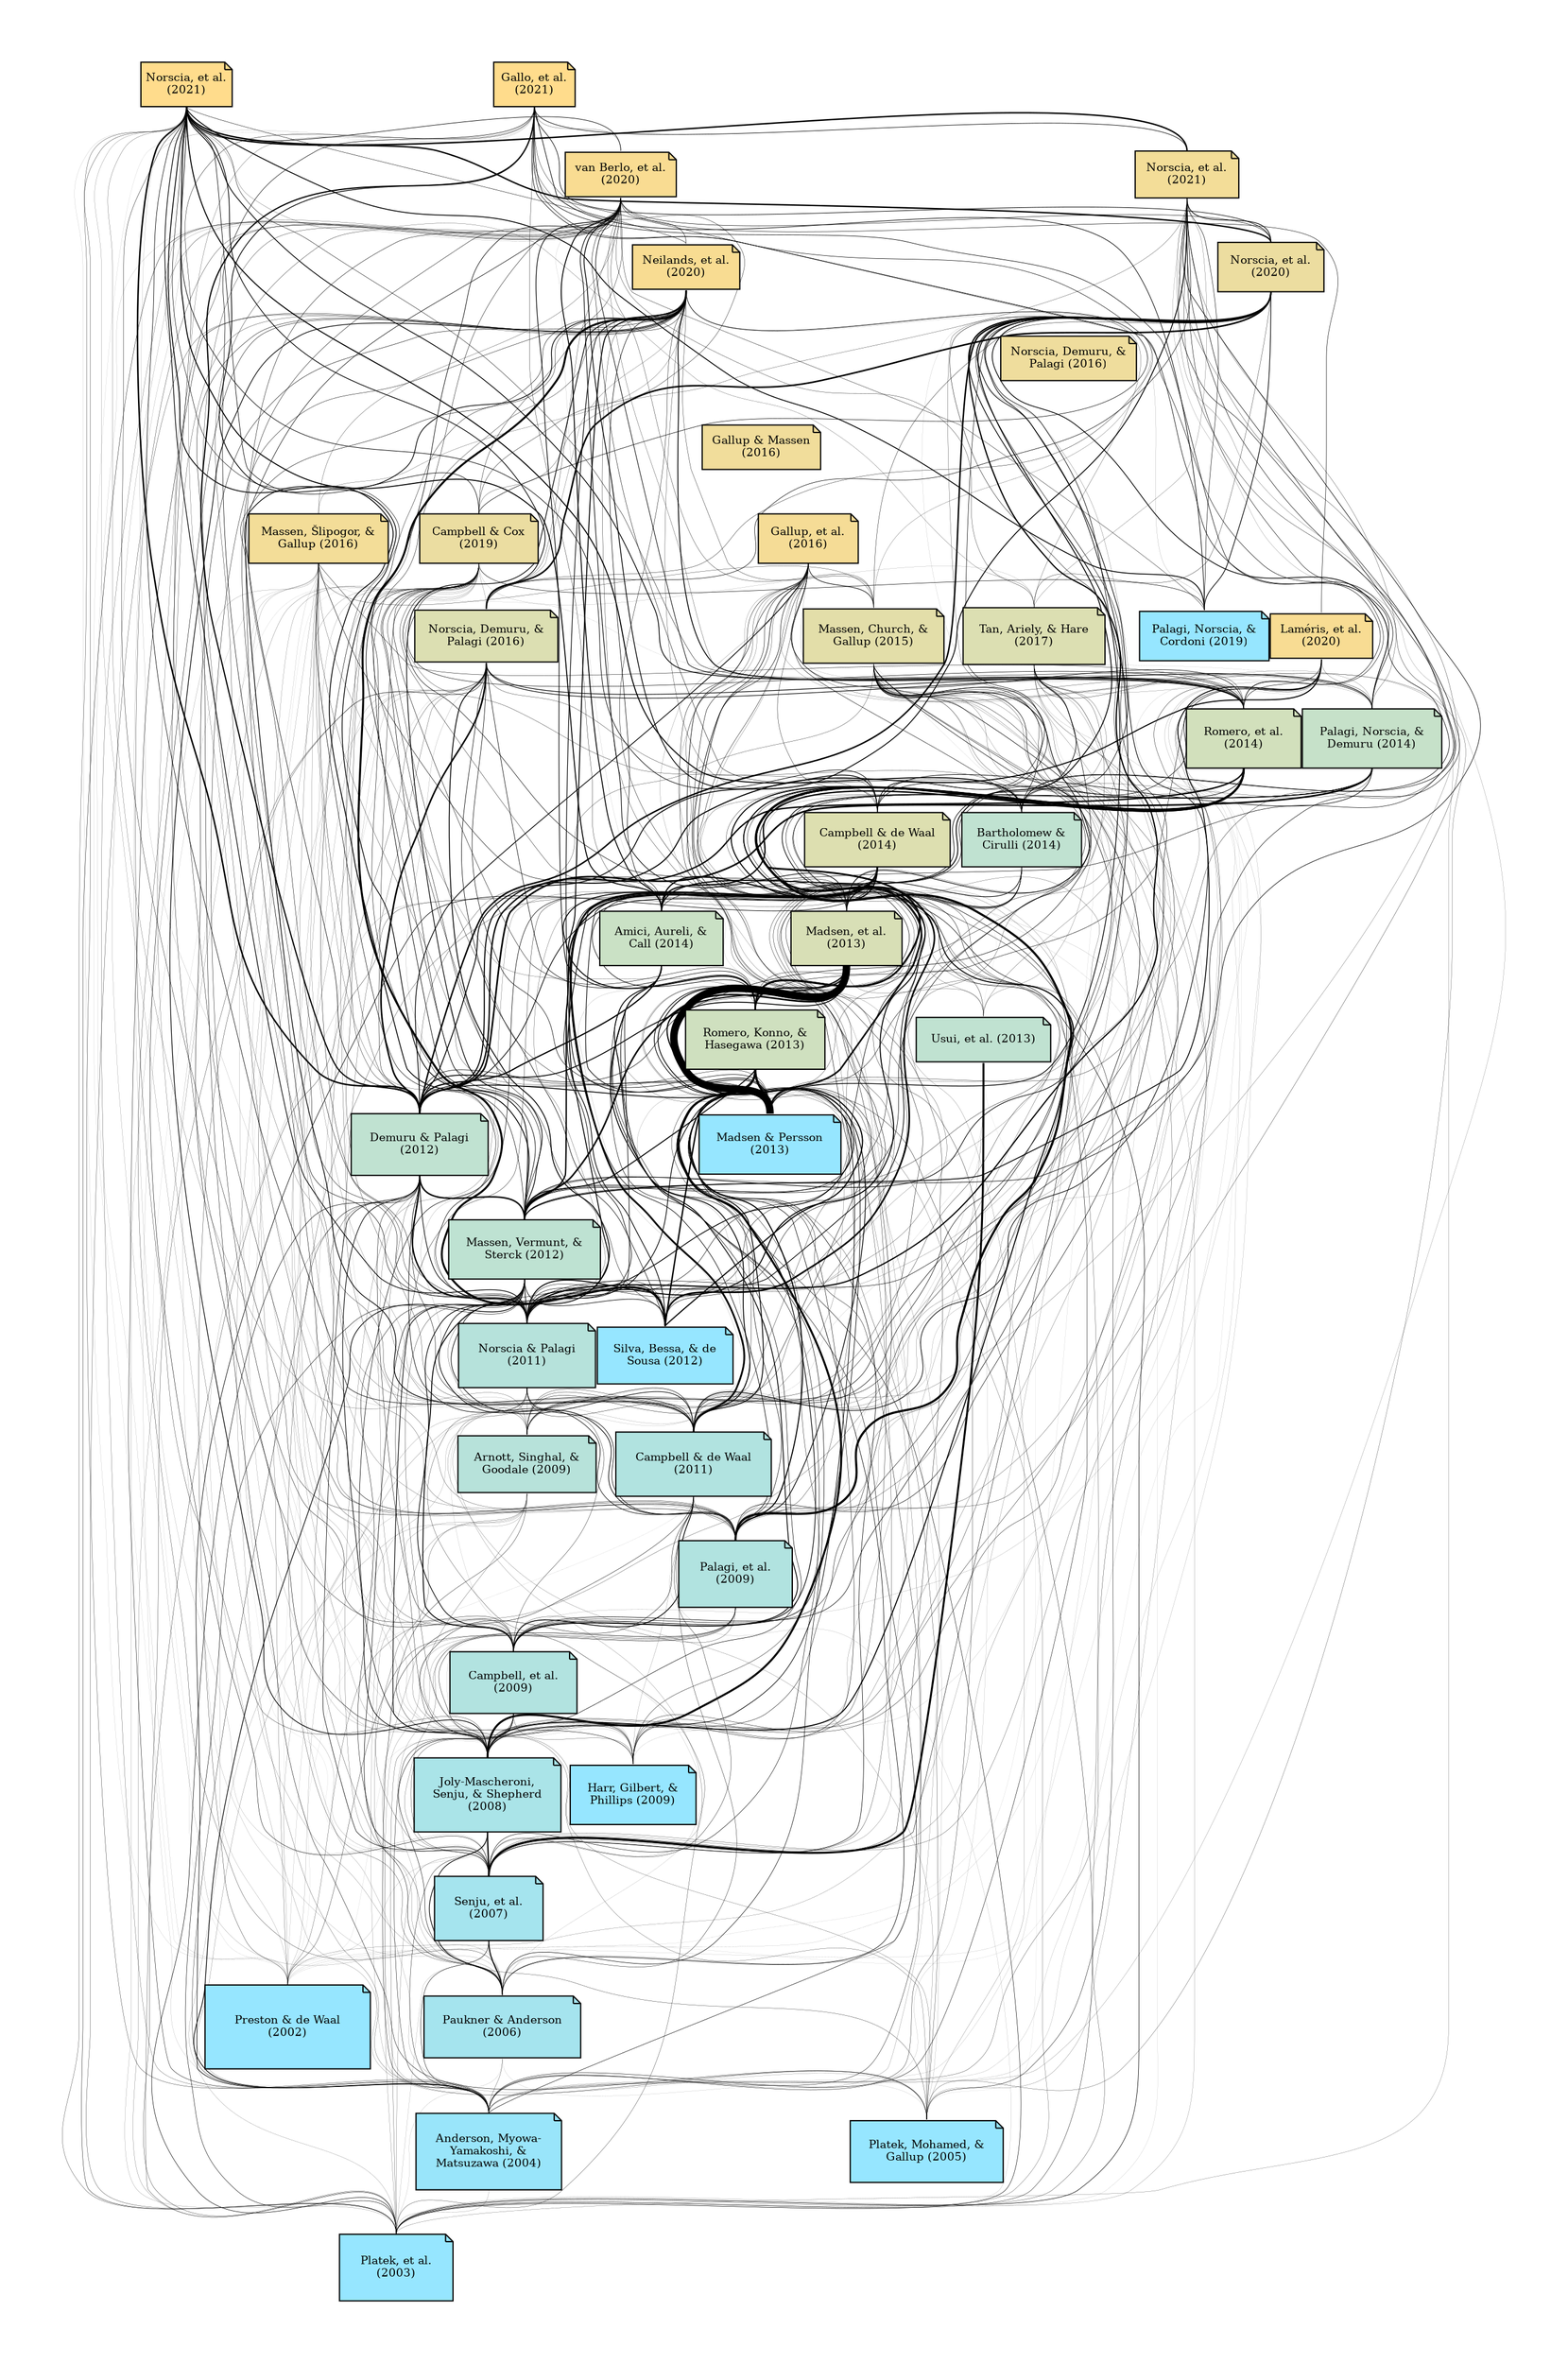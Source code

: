 digraph {

pad=0.7
layout=dot
rankdir=BT
ranksep=0.5
nodesep=0.0
splines=true
outputorder=edgesfirst

node [shape=note style=filled fontsize=9 fillcolor=none target="_blank" ordering="in"]
edge [arrowhead=none]

12625087 [label="Preston & de Waal
(2002)" href="https://pubmed.ncbi.nlm.nih.gov/12625087/" tooltip="Title: Empathy: Its ultimate and proximate bases.
~
By: Preston, de Waal
Date: 2002 Feb
~
Abstract: There is disagreement in the literature about the exact nature of the phenomenon of empathy. There are emotional, cognitive, and conditioning views, applying in varying degrees across species. An adequate description of the ultimate and proximate mechanism can integrate these views. Proximately, the perception of an object's state activates the subject's corresponding representations, which in turn activate somatic and autonomic responses. This mechanism supports basic behaviors (e.g., alarm, social facilitation, vicariousness of emotions, mother-infant responsiveness, and the modeling of competitors and predators) that are crucial for the reproductive success of animals living in groups. The Perception-Action Model (PAM), together with an understanding of how representations change with experience, can explain the major empirical effects in the literature (similarity, familiarity, past experience, explicit teaching, and salience). It can also predict a variety of empathy disorders. The interaction between the PAM and prefrontal functioning can also explain different levels of empathy across species and age groups. This view can advance our evolutionary understanding of empathy beyond inclusive fitness and reciprocal altruism and can explain different levels of empathy across individuals, species, stages of development, and situations.
~
PMID: 12625087
Journal: The Behavioral and brain sciences" fillcolor="#96E6FF" margin=0.3281036938621132]
    12880893 [label="Platek, et al.
(2003)" href="https://pubmed.ncbi.nlm.nih.gov/12880893/" tooltip="Title: Contagious yawning: the role of self-awareness and mental state attribution.
~
By: Platek, Critton, Myers, Gallup
Date: 2003 Jul
~
Abstract: Contagious yawning is a common, but poorly understood phenomenon. We hypothesized that contagious yawning is part of a more general phenomenon known as mental state attribution (i.e. the ability to inferentially model the mental states of others). To test this hypothesis we compared susceptibility to contagiously yawn with performance on a self-face recognition task, several theory of mind stories, and on a measure of schizotypal personality traits. Consistent with the hypothesis, susceptibility to contagiously yawn was positively related to performance on self-face recognition and faux pas theory of mind stories, and negatively related to schizotypal personality traits. These data suggest that contagious yawning may be associated with empathic aspects of mental state attribution and are negatively affected by increases in schizotypal personality traits much like other self-processing related tasks.
~
PMID: 12880893
Journal: Brain research. Cognitive brain research" fillcolor="#96E6FF" margin=0.23260748027008266]
    15801606 [label="Anderson, Myowa-
Yamakoshi, &
Matsuzawa (2004)" href="https://pubmed.ncbi.nlm.nih.gov/15801606/" tooltip="Title: Contagious yawning in chimpanzees.
~
By: Anderson, Myowa-Yamakoshi, Matsuzawa
Date: 2004 Dec 07
~
Abstract: Six adult female chimpanzees were shown video scenes of chimpanzees repeatedly yawning or of chimpanzees showing open-mouth facial expressions that were not yawns. Two out of the six females showed significantly higher frequencies of yawning in response to yawn videos; no chimpanzees showed the inverse. Three infant chimpanzees that accompanied their mothers did not yawn at all. These data are highly reminiscent of the contagious yawning effects reported for humans. Contagious yawning is thought to be based on the capacity for empathy. Contagious yawning in chimpanzees provides further evidence that these apes may possess advanced self-awareness and empathic abilities.
~
PMID: 15801606
Journal: Proceedings. Biological sciences" fillcolor="#99E5FA" margin=0.22634279935629376]
    15820652 [label="Platek, Mohamed, &
Gallup (2005)" href="https://pubmed.ncbi.nlm.nih.gov/15820652/" tooltip="Title: Contagious yawning and the brain.
~
By: Platek, Mohamed, Gallup
Date: 2005 May
~
Abstract: Contagious yawning, the onset of a yawn triggered by seeing, hearing, reading, or thinking about another person yawn is a well-documented phenomenon. The mechanisms that drive contagious yawning are as yet unknown, but there is recent evidence of a link between contagious yawning and self-processing (S.M. Platek, S.R. Critton, T.E. Myers, G.G. Gallup Jr., Contagious yawning: the role of self-awareness and mental state attribution, Cogn. Brain Res. 17 (2003) 223-227.) that is negatively impacted by schizotypal personality traits. The neural substrates involved in contagious yawning, however, are unknown. Here, using fMRI, we show that viewing someone yawn evokes unique neural activity in the posterior cingulate and precuneus. Because of the role these areas play in self-processing (e.g., self-referential processing, theory of mind, autobiographical memory), our findings provide further support for the hypothesis that contagious yawning may be part of a neural network involved in empathy.
~
PMID: 15820652
Journal: Brain research. Cognitive brain research" fillcolor="#96E6FF" margin=0.20563025007672875]
    17148320 [label="Paukner & Anderson
(2006)" href="https://pubmed.ncbi.nlm.nih.gov/17148320/" tooltip="Title: Video-induced yawning in stumptail macaques (Macaca arctoides).
~
By: Paukner, Anderson
Date: 2006 Mar 22
~
Abstract: This study reports the first experimental exploration of possible contagious yawning in monkeys. Twenty-two stumptail macaques (Macaca arctoides) were presented with video clips of either yawns or control mouth movements by conspecifics. At a group level, monkeys yawned significantly more often during and just after the yawn tape than the control tape. Supplementary analysis revealed that the yawn tape also elicited significantly more self-directed scratching responses than the control tape, which suggests that yawning might have been caused by tension arising from viewing the yawn tape. Understanding to what extent the observed effect resembles contagious yawning as found in humans and chimpanzees requires more detailed experimentation.
~
PMID: 17148320
Journal: Biology letters" fillcolor="#A5E4EE" margin=0.20563025007672875]
    17698452 [label="Senju, et al.
(2007)" href="https://pubmed.ncbi.nlm.nih.gov/17698452/" tooltip="Title: Absence of contagious yawning in children with autism spectrum disorder.
~
By: Senju, Maeda, Kikuchi, Hasegawa, Tojo, Osanai
Date: 2007 Dec 22
~
Abstract: This study is the first to report the disturbance of contagious yawning in individuals with autism spectrum disorder (ASD). Twenty-four children with ASD as well as 25 age-matched typically developing (TD) children observed video clips of either yawning or control mouth movements. Yawning video clips elicited more yawns in TD children than in children with ASD, but the frequency of yawns did not differ between groups when they observed control video clips. Moreover, TD children yawned more during or after the yawn video clips than the control video clips, but the type of video clips did not affect the amount of yawning in children with ASD. Current results suggest that contagious yawning is impaired in ASD, which may relate to their impairment in empathy. It supports the claim that contagious yawning is based on the capacity for empathy.
~
PMID: 17698452
Journal: Biology letters" fillcolor="#A5E4EE" margin=0.21720978579357175]
    18682357 [label="Joly-Mascheroni,
Senju, & Shepherd
(2008)" href="https://pubmed.ncbi.nlm.nih.gov/18682357/" tooltip="Title: Dogs catch human yawns.
~
By: Joly-Mascheroni, Senju, Shepherd
Date: 2008 Oct 23
~
Abstract: This study is the first to demonstrate that human yawns are possibly contagious to domestic dogs (Canis familiaris). Twenty-nine dogs observed a human yawning or making control mouth movements. Twenty-one dogs yawned when they observed a human yawning, but control mouth movements did not elicit yawning from any of them. The presence of contagious yawning in dogs suggests that this phenomenon is not specific to primate species and may indicate that dogs possess the capacity for a rudimentary form of empathy. Since yawning is known to modulate the levels of arousal, yawn contagion may help coordinate dog-human interaction and communication. Understanding the mechanism as well as the function of contagious yawning between humans and dogs requires more detailed investigation.
~
PMID: 18682357
Journal: Biology letters" fillcolor="#AAE4E8" margin=0.21127838567197355]
    19452178 [label="Harr, Gilbert, &
Phillips (2009)" href="https://pubmed.ncbi.nlm.nih.gov/19452178/" tooltip="Title: Do dogs (Canis familiaris) show contagious yawning?
~
By: Harr, Gilbert, Phillips
Date: 2009 Nov
~
Abstract: We report an experimental investigation into whether domesticated dogs display contagious yawning. Fifteen dogs were shown video clips of (1) humans and (2) dogs displaying yawns and open-mouth expressions (not yawns) to investigate whether dogs showed contagious yawning to either of these social stimuli. Only one dog performed significantly more yawns during or shortly after viewing yawning videos than to the open-mouth videos, and most of these yawns occurred to the human videos. No dogs showed significantly more yawning to the open-mouth videos (human or dog). The percentage of dogs showing contagious yawning was less than chimpanzees and humans showing this behavior, and considerably less than a recently published report investigating this behavior in dogs (Joly-Mascheroni et al. in Biol Lett 4:446-448, 2008).
~
PMID: 19452178
Journal: Animal cognition" fillcolor="#96E6FF" margin=0.19313637641589876]
    19679768 [label="Arnott, Singhal, &
Goodale (2009)" href="https://pubmed.ncbi.nlm.nih.gov/19679768/" tooltip="Title: An investigation of auditory contagious yawning.
~
By: Arnott, Singhal, Goodale
Date: 2009 Sep
~
Abstract: Despite a widespread familiarity with the often compelling urge to yawn after perceiving someone else yawn, an understanding of the neural mechanism underlying contagious yawning remains incomplete. In the present auditory fMRI study, listeners used a 4-point scale to indicate how much they felt like yawning following the presentation of a yawn, breath, or scrambled yawn sound. Not only were yawn sounds given significantly higher ratings, a trait positively correlated with each individual's empathy measure, but relative to control stimuli, random effects analyses revealed enhanced hemodynamic activity in the right posterior inferior frontal gyrus (pIFG) in response to hearing yawns. Moreover, pIFG activity was greatest for yawn stimuli associated with high as opposed to low yawn ratings and for control sounds associated with equally high yawn ratings. These results support a relationship between contagious yawning and empathy and provide evidence for pIFG involvement in contagious yawning. A supplemental figure for this study may be downloaded from http://cabn.psychonomic-journals.org/content/supplemental.
~
PMID: 19679768
Journal: Cognitive, affective & behavioral neuroscience" fillcolor="#B7E2DA" margin=0.18010299956639814]
    19740888 [label="Campbell, et al.
(2009)" href="https://pubmed.ncbi.nlm.nih.gov/19740888/" tooltip="Title: Computer animations stimulate contagious yawning in chimpanzees.
~
By: Campbell, Carter, Proctor, Eisenberg, de Waal
Date: 2009 Dec 07
~
Abstract: People empathize with fictional displays of behaviour, including those of cartoons and computer animations, even though the stimuli are obviously artificial. However, the extent to which other animals also may respond empathetically to animations has yet to be determined. Animations provide a potentially useful tool for exploring non-human behaviour, cognition and empathy because computer-generated stimuli offer complete control over variables and the ability to program stimuli that could not be captured on video. Establishing computer animations as a viable tool requires that non-human subjects identify with and respond to animations in a way similar to the way they do to images of actual conspecifics. Contagious yawning has been linked to empathy and poses a good test of involuntary identification and motor mimicry. We presented 24 chimpanzees with three-dimensional computer-animated chimpanzees yawning or displaying control mouth movements. The apes yawned significantly more in response to the yawn animations than to the controls, implying identification with the animations. These results support the phenomenon of contagious yawning in chimpanzees and suggest an empathic response to animations. Understanding how chimpanzees connect with animations, to both empathize and imitate, may help us to understand how humans do the same.
~
PMID: 19740888
Journal: Proceedings. Biological sciences" fillcolor="#B2E3E0" margin=0.20440680443502757]
    19889980 [label="Palagi, et al.
(2009)" href="https://pubmed.ncbi.nlm.nih.gov/19889980/" tooltip="Title: Contagious yawning in gelada baboons as a possible expression of empathy.
~
By: Palagi, Leone, Mancini, Ferrari
Date: 2009 Nov 17
~
Abstract: Yawn contagion in humans has been proposed to be related to our capacity for empathy. It is presently unclear whether this capacity is uniquely human or shared with other primates, especially monkeys. Here, we show that in gelada baboons (Theropithecus gelada) yawning is contagious between individuals, especially those that are socially close, i.e., the contagiousness of yawning correlated with the level of grooming contact between individuals. This correlation persisted after controlling for the effect of spatial association. Thus, emotional proximity rather than spatial proximity best predicts yawn contagion. Adult females showed precise matching of different yawning types, which suggests a mirroring mechanism that activates shared representations. The present study also suggests that females have an enhanced sensitivity and emotional tuning toward companions. These findings are consistent with the view that contagious yawning reveals an emotional connection between individuals. This phenomenon, here demonstrated in monkeys, could be a building block for full-blown empathy.
~
PMID: 19889980
Journal: Proceedings of the National Academy of Sciences of the United States of America" fillcolor="#B1E3E0" margin=0.22993405494535818]
    21494669 [label="Campbell & de Waal
(2011)" href="https://pubmed.ncbi.nlm.nih.gov/21494669/" tooltip="Title: Ingroup-outgroup bias in contagious yawning by chimpanzees supports link to empathy.
~
By: Campbell, de Waal
Date: 2011 Apr 06
~
Abstract: Humans favor others seen as similar to themselves (ingroup) over people seen as different (outgroup), even without explicitly stated bias. Ingroup-outgroup bias extends to involuntary responses, such as empathy for pain. However, empathy biases have not been tested in our close primate relatives. Contagious yawning has been theoretically and empirically linked to empathy. If empathy underlies contagious yawning, we predict that subjects should show an ingroup-outgroup bias by yawning more in response to watching ingroup members yawn than outgroup. Twenty-three chimpanzees (Pan troglodytes) from two separate groups watched videos of familiar and unfamiliar individuals yawning or at rest (control). The chimpanzees yawned more when watching the familiar yawns than the familiar control or the unfamiliar yawns, demonstrating an ingroup-outgroup bias in contagious yawning. These results provide further empirical support that contagious yawning is a measure of empathy, which may be useful for evolutionary biology and mental health.
~
PMID: 21494669
Journal: PloS one" fillcolor="#B1E3E0" margin=0.21532125137753438]
    22163307 [label="Norscia & Palagi
(2011)" href="https://pubmed.ncbi.nlm.nih.gov/22163307/" tooltip="Title: Yawn contagion and empathy in Homo sapiens.
~
By: Norscia, Palagi
Date: 2011
~
Abstract: The ability to share others' emotions, or empathy, is crucial for complex social interactions. Clinical, psychological, and neurobiological clues suggest a link between yawn contagion and empathy in humans (Homo sapiens). However, no behavioral evidence has been provided so far. We tested the effect of different variables (e.g., country of origin, sex, yawn characteristics) on yawn contagion by running mixed models applied to observational data collected over 1 year on adult (>16 years old) human subjects. Only social bonding predicted the occurrence, frequency, and latency of yawn contagion. As with other measures of empathy, the rate of contagion was greatest in response to kin, then friends, then acquaintances, and lastly strangers. Related individuals (r≥0.25) showed the greatest contagion, in terms of both occurrence of yawning and frequency of yawns. Strangers and acquaintances showed a longer delay in the yawn response (latency) compared to friends and kin. This outcome suggests that the neuronal activation magnitude related to yawn contagion can differ as a function of subject familiarity. In conclusion, our results demonstrate that yawn contagion is primarily driven by the emotional closeness between individuals and not by other variables, such as gender and nationality.
~
PMID: 22163307
Journal: PloS one" fillcolor="#B6E2DB" margin=0.21812412373755874]
    22526686 [label="Silva, Bessa, & de
Sousa (2012)" href="https://pubmed.ncbi.nlm.nih.gov/22526686/" tooltip="Title: Auditory contagious yawning in domestic dogs (Canis familiaris): first evidence for social modulation.
~
By: Silva, Bessa, de Sousa
Date: 2012 Jul
~
Abstract: Dogs' capacity to 'catch' human yawns has recently attracted the attention of researchers in the field of animal cognition. Following recent studies suggesting that contagion yawning in humans, and some other primates, is empathy-related, some authors have considered the possibility that the same mechanism may underlie contagious yawning in dogs. To date, however, no positive evidence has been found, and more parsimonious hypotheses have been put forward. The present study explored the 'contagion-only' hypothesis by testing whether the mere sound of a human yawn can be sufficient to elicit yawning in dogs, in a way that is unaffected by social-emotional factors. Unexpectedly, results showed an interesting interplay between contagion and social effects. Not only were dogs found to catch human yawns, but they were also found to yawn more at familiar than unfamiliar yawns. Although not allowing for conclusive inferences about the mechanisms underlying contagious yawning in dogs, this study provides first data that renders plausible empathy-based, emotionally connected, contagious yawning in these animals.
~
PMID: 22526686
Journal: Animal cognition" fillcolor="#96E6FF" margin=0.1842422680822206]
    22808234 [label="Massen, Vermunt, &
Sterck (2012)" href="https://pubmed.ncbi.nlm.nih.gov/22808234/" tooltip="Title: Male yawning is more contagious than female yawning among chimpanzees (Pan troglodytes).
~
By: Massen, Vermunt, Sterck
Date: 2012
~
Abstract: Yawn contagion is not restricted to humans and has also been reported for several non-human animal species, including chimpanzees (Pan troglodytes). Contagious yawning may lead to synchronisation of behaviour. However, the function of contagious yawning is relatively understudied. In this study, we investigated the function of contagious yawning by focusing on two types of signal providers: close social associates and leaders. We provided a captive chimpanzee colony with videos of all individuals of their own group that were either yawning, or at rest. Consistent with other studies, we demonstrated that yawning is contagious for chimpanzees, yet we did not find any effect of relationship quality on yawn contagion. However, we show that yawn contagion is significantly higher when the video model is a yawning male than when the video model was a yawning female, and that this effect is most apparent among males. As males are dominant in chimpanzee societies, male signals may be more relevant to the rest of the group than female signals. Moreover, since chimpanzees form male-bonded societies, male signals are especially relevant for other males. Therefore, we suggest that the sex-differences of yawning contagion among chimpanzees reflect the function of yawning in the synchronisation of behaviour.
~
PMID: 22808234
Journal: PloS one" fillcolor="#BEE2D2" margin=0.1914973347970818]
    23076724 [label="Madsen & Persson
(2013)" href="https://pubmed.ncbi.nlm.nih.gov/23076724/" tooltip="Title: Contagious yawning in domestic dog puppies (Canis lupus familiaris): the effect of ontogeny and emotional closeness on low-level imitation in dogs.
~
By: Madsen, Persson
Date: 2013 Mar
~
Abstract: Contagious yawning is a well-documented phenomenon in humans and has recently attracted much attention from developmental and comparative sciences. The function, development and underlying mechanisms of the phenomenon, however, remain largely unclear. Contagious yawning has been demonstrated in dogs and several non-human primate species, and theoretically and empirically associated with empathy in humans and non-human primates. Evidence of emotional closeness modulating contagious yawning in dogs has, nonetheless, been contradictory. Humans show a developmental increase in susceptibility to yawn contagion, with typically developing children displaying a substantial increase at the age of four, when a number of cognitive abilities (e.g. accurate identification of others' emotions) begin to clearly manifest. Explicit tests of yawn contagion in non-human animals have, however, thus far only involved adult individuals. Here, we report a study of the ontogeny of domestic dogs' (Canis lupus familiaris) susceptibility to yawn contagion, and whether emotional closeness to the yawning model affects this. Thirty-five dogs, aged 4-14 months, observed a familiar and unfamiliar human repeatedly yawn or gape. The dogs yawned contagiously, but emotional closeness with the model did not affect the strength of contagion, raising questions as to recent evidence of emotionally modulated auditory contagious yawning in dogs. The dogs showed a developmental effect, with only dogs above 7 months evidencing contagion. The results support the notion of a developmental increase in dogs' attention to others and identification of others' emotional states and suggest that yawn contagion is underpinned by developmental processes shared by humans and other animals.
~
PMID: 23076724
Journal: Animal cognition" fillcolor="#96E6FF" margin=0.18802112417116057]
    23166729 [label="Demuru & Palagi
(2012)" href="https://pubmed.ncbi.nlm.nih.gov/23166729/" tooltip="Title: In bonobos yawn contagion is higher among kin and friends.
~
By: Demuru, Palagi
Date: 2012
~
Abstract: In humans, the distribution of yawn contagion is shaped by social closeness with strongly bonded pairs showing higher levels of contagion than weakly bonded pairs. This ethological finding led the authors to hypothesize that the phenomenon of yawn contagion may be the result of certain empathic abilities, although in their most basal form. Here, for the first time, we show the capacity of bonobos (Pan paniscus) to respond to yawns of conspecifics. Bonobos spontaneously yawned more frequently during resting/relaxing compared to social tension periods. The results show that yawn contagion was context independent suggesting that the probability of yawning after observing others' yawns is not affected by the propensity to engage in spontaneous yawns. As it occurs in humans, in bonobos the yawing response mostly occurred within the first minute after the perception of the stimulus. Finally, via a Linear Mixed Model we tested the effect of different variables (e.g., sex, rank, relationship quality) on yawn contagion, which increased when subjects were strongly bonded and when the triggering subject was a female. The importance of social bonding in shaping yawn contagion in bonobos, as it occurs in humans, is consistent with the hypothesis that empathy may play a role in the modulation of this phenomenon in both species. The higher frequency of yawn contagion in presence of a female as a triggering subject supports the hypothesis that adult females not only represent the relational and decisional nucleus of the bonobo society, but also that they play a key role in affecting the emotional states of others.
~
PMID: 23166729
Journal: PloS one" fillcolor="#C0E2D1" margin=0.20314789170422554]
    23951146 [label="Romero, Konno, &
Hasegawa (2013)" href="https://pubmed.ncbi.nlm.nih.gov/23951146/" tooltip="Title: Familiarity bias and physiological responses in contagious yawning by dogs support link to empathy.
~
By: Romero, Konno, Hasegawa
Date: 2013
~
Abstract: In humans, the susceptibility to yawn contagion has been theoretically and empirically related to our capacity for empathy. Because of its relevance to evolutionary biology, this phenomenon has been the focus of recent investigations in non-human species. In line with the empathic hypothesis, contagious yawning has been shown to correlate with the level of social attachment in several primate species. Domestic dogs (Canis familiaris) have also shown the ability to yawn contagiously. To date, however, the social modulation of dog contagious yawning has received contradictory support and alternative explanations (i.e., yawn as a mild distress response) could explain positive evidence. The present study aims to replicate contagious yawning in dogs and to discriminate between the two possible mediating mechanisms (i.e., empathic vs. distress related response). Twenty-five dogs observed familiar (dog's owner) and unfamiliar human models (experimenter) acting out a yawn or control mouth movements. Concurrent physiological measures (heart rate) were additionally monitored for twenty-one of the subjects. The occurrence of yawn contagion was significantly higher during the yawning condition than during the control mouth movements. Furthermore, the dogs yawned more frequently when watching the familiar model than the unfamiliar one demonstrating that the contagiousness of yawning in dogs correlated with the level of emotional proximity. Moreover, subjects' heart rate did not differ among conditions suggesting that the phenomenon of contagious yawning in dogs is unrelated to stressful events. Our findings are consistent with the view that contagious yawning is modulated by affective components of the behavior and may indicate that rudimentary forms of empathy could be present in domesticated dogs.
~
PMID: 23951146
Journal: PloS one" fillcolor="#CFE0BF" margin=0.20051499783199062]
    23970970 [label="Usui, et al. (2013)" href="https://pubmed.ncbi.nlm.nih.gov/23970970/" tooltip="Title: Presence of contagious yawning in children with autism spectrum disorder.
~
By: Usui, Senju, Kikuchi, Akechi, Tojo, Osanai, Hasegawa
Date: 2013
~
Abstract: Most previous studies suggest diminished susceptibility to contagious yawning in children with autism spectrum disorder (ASD). However, it could be driven by their atypical attention to the face. To test this hypothesis, children with ASD and typically developing (TD) children were shown yawning and control movies. To ensure participants' attention to the face, an eye tracker controlled the onset of the yawning and control stimuli. Results demonstrated that both TD children and children with ASD yawned more frequently when they watched the yawning stimuli than the control stimuli. It is suggested therefore that the absence of contagious yawning in children with ASD, as reported in previous studies, might relate to their weaker tendency to spontaneously attend to others' faces.
~
PMID: 23970970
Journal: Autism research and treatment" fillcolor="#C0E2D1" margin=0.16461280356782382]
    23975161 [label="Amici, Aureli, &
Call (2014)" href="https://pubmed.ncbi.nlm.nih.gov/23975161/" tooltip="Title: Response facilitation in the four great apes: is there a role for empathy?
~
By: Amici, Aureli, Call
Date: 2014 Jan
~
Abstract: Contagious yawning is a form of response facilitation found in humans and other primates in which observing a model yawning enhances the chance that the observer will also yawn. Because contagious yawning seems to be more easily triggered when models are conspecifics or have a strong social bond with the observer, it has been proposed that contagious yawning is linked to empathy. A possible way to test this hypothesis is to analyze whether individuals' responses differ when they observe models yawning or performing different involuntary (i.e., nose wiping, scratching) and voluntary (i.e., hand closing, wrist shaking) actions that are not linked to empathy. In this study, we tested the four great ape species with two different setups by exposing them to a human experimenter repeatedly performing these actions online, and video-recorded conspecifics repeatedly performing these actions on a screen. We examined which behaviors were subject to response facilitation, whether response facilitation was triggered by both human models and video-recorded conspecifics, and whether all species showed evidence of response facilitation. Our results showed that chimpanzees yawned significantly more when and shortly after watching videos of conspecifics (but not humans) yawning than in control conditions, and they did not do so as a response to increased levels of anxiety. For all other behaviors, no species produced more target actions when being exposed to either model than under control conditions. Moreover, the individuals that were more 'reactive' when watching yawning videos were not more reactive when exposed to other actions. Since, at least in chimpanzees, (1) subjects only showed response facilitation when they were exposed to yawning and (2) only if models were conspecifics, it appears that contagious yawning is triggered by unique mechanisms and might be linked to empathy.
~
PMID: 23975161
Journal: Primates; journal of primatology" fillcolor="#CAE1C5" margin=0.16760912590556815]
    24146848 [label="Madsen, et al.
(2013)" href="https://pubmed.ncbi.nlm.nih.gov/24146848/" tooltip="Title: Chimpanzees show a developmental increase in susceptibility to contagious yawning: a test of the effect of ontogeny and emotional closeness on yawn contagion.
~
By: Madsen, Persson, Sayehli, Lenninger, Sonesson
Date: 2013
~
Abstract: Contagious yawning has been reported for humans, dogs and several non-human primate species, and associated with empathy in humans and other primates. Still, the function, development and underlying mechanisms of contagious yawning remain unclear. Humans and dogs show a developmental increase in susceptibility to yawn contagion, with children showing an increase around the age of four, when also empathy-related behaviours and accurate identification of others' emotions begin to clearly evince. Explicit tests of yawn contagion in non-human apes have only involved adult individuals and examined the existence of conspecific yawn contagion. Here we report the first study of heterospecific contagious yawning in primates, and the ontogeny of susceptibility thereto in chimpanzees, Pan troglodytes verus. We examined whether emotional closeness, defined as attachment history with the yawning model, affected the strength of contagion, and compared the contagiousness of yawning to nose-wiping. Thirty-three orphaned chimpanzees observed an unfamiliar and familiar human (their surrogate human mother) yawn, gape and nose-wipe. Yawning, but not nose-wiping, was contagious for juvenile chimpanzees, while infants were immune to contagion. Like humans and dogs, chimpanzees are subject to a developmental trend in susceptibility to contagious yawning, and respond to heterospecific yawn stimuli. Emotional closeness with the model did not affect contagion. The familiarity-biased social modulatory effect on yawn contagion previously found among some adult primates, seem to only emerge later in development, or be limited to interactions with conspecifics. The influence of the 'chameleon effect', targeted vs. generalised empathy, perspective-taking and visual attention on contagious yawning is discussed.
~
PMID: 24146848
Journal: PloS one" fillcolor="#D8DFB6" margin=0.16461280356782382]
    24619445 [label="Campbell & de Waal
(2014)" href="https://pubmed.ncbi.nlm.nih.gov/24619445/" tooltip="Title: Chimpanzees empathize with group mates and humans, but not with baboons or unfamiliar chimpanzees.
~
By: Campbell, de Waal
Date: 2014 May 07
~
Abstract: Human empathy can extend to strangers and even other species, but it is unknown whether non-humans are similarly broad in their empathic responses. We explored the breadth and flexibility of empathy in chimpanzees, a close relative of humans. We used contagious yawning to measure involuntary empathy and showed chimpanzees videos of familiar humans, unfamiliar humans and gelada baboons (an unfamiliar species). We tested whether each class of stimuli elicited contagion by comparing the effect of yawn and control videos. After including previous data on the response to ingroup and outgroup chimpanzees, we found that familiar and unfamiliar humans elicited contagion equal to that of ingroup chimpanzees. Gelada baboons did not elicit contagion, and the response to them was equal to that of outgroup chimpanzees. However, the chimpanzees watched the outgroup chimpanzee videos more than any other. The combination of high interest and low contagion may stem from hostility towards unfamiliar chimpanzees, which may interfere with an empathic response. Overall, chimpanzees showed flexibility in that they formed an empathic connection with a different species, including unknown members of that species. These results imply that human empathic flexibility is shared with related species.
~
PMID: 24619445
Journal: Proceedings. Biological sciences" fillcolor="#DDDFB0" margin=0.16461280356782382]
    24632594 [label="Bartholomew &
Cirulli (2014)" href="https://pubmed.ncbi.nlm.nih.gov/24632594/" tooltip="Title: Individual variation in contagious yawning susceptibility is highly stable and largely unexplained by empathy or other known factors.
~
By: Bartholomew, Cirulli
Date: 2014
~
Abstract: The contagious aspect of yawning is a well-known phenomenon that exhibits variation in the human population. Despite the observed variation, few studies have addressed its intra-individual reliability or the factors modulating differences in the susceptibility of healthy volunteers. Due to its obvious biological basis and impairment in diseases like autism and schizophrenia, a better understanding of this trait could lead to novel insights into these conditions and the general biological functioning of humans. We administered 328 participants a 3-minute yawning video stimulus, a cognitive battery, and a comprehensive questionnaire that included measures of empathy, emotional contagion, circadian energy rhythms, and sleepiness. Individual contagious yawning measurements were found to be highly stable across testing sessions, both in a lab setting and if administered remotely online, confirming that certain healthy individuals are less susceptible to contagious yawns than are others. Additionally, most individuals who failed to contagiously yawn in our study were not simply suppressing their reaction, as they reported not even feeling like yawning in response to the stimulus. In contrast to previous studies indicating that empathy, time of day, or intelligence may influence contagious yawning susceptibility, we found no influence of these variables once accounting for the age of the participant. Participants were less likely to show contagious yawning as their age increased, even when restricting to ages of less than 40 years. However, age was only able to explain 8% of the variability in the contagious yawn response. The vast majority of the variability in this extremely stable trait remained unexplained, suggesting that studies of its inheritance are warranted.
~
PMID: 24632594
Journal: PloS one" fillcolor="#C0E2D1" margin=0.1730448921378274]
    25162677 [label="Romero, et al.
(2014)" href="https://pubmed.ncbi.nlm.nih.gov/25162677/" tooltip="Title: Social modulation of contagious yawning in wolves.
~
By: Romero, Ito, Saito, Hasegawa
Date: 2014
~
Abstract: On the basis of observational and experimental evidence, several authors have proposed that contagious yawn is linked to our capacity for empathy, thus presenting a powerful tool to explore the root of empathy in animal evolution. The evidence for the occurrence of contagious yawning and its link to empathy, however, is meagre outside primates and only recently domestic dogs have demonstrated this ability when exposed to human yawns. Since dogs are unusually skillful at reading human communicative behaviors, it is unclear whether this phenomenon is deeply rooted in the evolutionary history of mammals or evolved de novo in dogs as a result of domestication. Here we show that wolves are capable of yawn contagion, suggesting that such ability is a common ancestral trait shared by other mammalian taxa. Furthermore, the strength of the social bond between the model and the subject positively affected the frequency of contagious yawning, suggesting that in wolves the susceptibility of yawn contagion correlates with the level of emotional proximity. Moreover, female wolves showed a shorter reaction time than males when observing yawns of close associates, suggesting that females are more responsive to their social stimuli. These results are consistent with the claim that the mechanism underlying contagious yawning relates to the capacity for empathy and suggests that basic building blocks of empathy might be present in a wide range of species.
~
PMID: 25162677
Journal: PloS one" fillcolor="#D2E0BC" margin=0.1914973347970818]
    25165630 [label="Palagi, Norscia, &
Demuru (2014)" href="https://pubmed.ncbi.nlm.nih.gov/25165630/" tooltip="Title: Yawn contagion in humans and bonobos: emotional affinity matters more than species.
~
By: Palagi, Norscia, Demuru
Date: 2014
~
Abstract: In humans and apes, yawn contagion echoes emotional contagion, the basal layer of empathy. Hence, yawn contagion is a unique tool to compare empathy across species. If humans are the most empathic animal species, they should show the highest empathic response also at the level of emotional contagion. We gathered data on yawn contagion in humans (Homo sapiens) and bonobos (Pan paniscus) by applying the same observational paradigm and identical operational definitions. We selected a naturalistic approach because experimental management practices can produce different psychological and behavioural biases in the two species, and differential attention to artificial stimuli. Within species, yawn contagion was highest between strongly bonded subjects. Between species, sensitivity to others' yawns was higher in humans than in bonobos when involving kin and friends but was similar when considering weakly-bonded subjects. Thus, emotional contagion is not always highest in humans. The cognitive components concur in empowering emotional affinity between individuals. Yet, when they are not in play, humans climb down from the empathic podium to return to the 'understory', which our species shares with apes.
~
PMID: 25165630
Journal: PeerJ" fillcolor="#C6E1C9" margin=0.19313637641589876]
    26617557 [label="Massen, Church, &
Gallup (2015)" href="https://pubmed.ncbi.nlm.nih.gov/26617557/" tooltip="Title: Auditory Contagious Yawning in Humans: An Investigation into Affiliation and Status Effects.
~
By: Massen, Church, Gallup
Date: 2015
~
Abstract: While comparative research on contagious yawning has grown substantially in the past few years, both the interpersonal factors influencing this response and the sensory modalities involved in its activation in humans remain relatively unknown. Extending upon previous studies showing various in-group and status effects in non-human great apes, we performed an initial study to investigate how the political affiliation (Democrat vs. Republican) and status (high vs. low) of target stimuli influences auditory contagious yawning, as well as the urge to yawn, in humans. Self-report responses and a subset of video recordings were analyzed from 118 undergraduate students in the US following exposure to either breathing (control) or yawning (experimental) vocalizations paired with images of former US Presidents (high status) and their respective Cabinet Secretaries of Commerce (low status). The overall results validate the use of auditory stimuli to prompt yawn contagion, with greater response in the experimental than the control condition. There was also a negative effect of political status on self-reported yawning and the self-reported urge to yawn irrespective of the condition. In contrast, we found no evidence for a political affiliation bias in this response. These preliminary findings are discussed in terms of the existing comparative evidence, though we highlight limitations in the current investigation and we provide suggestions for future research in this area.
~
PMID: 26617557
Journal: Frontiers in psychology" fillcolor="#E3DEA9" margin=0.16760912590556815]
    26998318 [label="Norscia, Demuru, &
Palagi (2016)" href="https://pubmed.ncbi.nlm.nih.gov/26998318/" tooltip="Title: She more than he: gender bias supports the empathic nature of yawn contagion in Homo sapiens.
~
By: Norscia, Demuru, Palagi
Date: 2016 Feb
~
Abstract: Psychological, clinical and neurobiological findings endorse that empathic abilities are more developed in women than in men. Because there is growing evidence that yawn contagion is an empathy-based phenomenon, we expect that the female bias in the empathic abilities reflects on a gender skew in the responsiveness to others' yawns. We verified this assumption by applying a linear model on a dataset gathered during a 5 year period of naturalistic observations on humans. Gender, age and social bond were included in the analysis as fixed factors. The social bond and the receiver's gender remained in the best model. The rates of contagion were significantly lower between acquaintances than between friends and family members, and significantly higher in women than in men. These results not only confirm that yawn contagion is sensitive to social closeness, but also that the phenomenon is affected by the same gender bias affecting empathy. The sex skew, also found in other non-human species, fits with the female social roles which are likely to require higher empathic abilities (e.g. parental care, group cohesion maintenance, social mediation). The fact that female influence in social dynamics also relies on face-to-face emotional exchange raises concerns on the negative repercussions of having women's facial expressions forcibly concealed.
~
PMID: 26998318
Journal: Royal Society open science" fillcolor="#DCDFB2" margin=0.1579181246047625]
    27112374 [label="Gallup, et al.
(2016)" href="https://pubmed.ncbi.nlm.nih.gov/27112374/" tooltip="Title: Social Presence Diminishes Contagious Yawning in the Laboratory.
~
By: Gallup, Church, Miller, Risko, Kingstone
Date: 2016 04 26
~
Abstract: Contagious yawning may be a useful measure of social psychological functioning, and thus it is important to evaluate the variables influencing its expression in laboratory settings. Previous research has documented that humans yawn less frequently in crowded environments and when under direct observation, but the impact of social presence on contagious yawning remains unknown. Here we present the first study to systematically alter the degree of social presence experienced by participants in the laboratory to determine its effect on contagious yawning frequency. Our results demonstrate that both implied and actual social presence significantly diminish yawn contagion in comparison to a control condition, indicating a key social component to contagious yawning. These findings provide a framework for pursuing additional research investigating the social factors influencing contagious yawning, while also offering applications for measuring this response in laboratory settings.
~
PMID: 27112374
Journal: Scientific reports" fillcolor="#F5DC96" margin=0.14030899869919436]
    27563294 [label="Massen, Šlipogor, &
Gallup (2016)" href="https://pubmed.ncbi.nlm.nih.gov/27563294/" tooltip="Title: An Observational Investigation of Behavioral Contagion in Common Marmosets (Callithrix jacchus): Indications for Contagious Scent-Marking.
~
By: Massen, Šlipogor, Gallup
Date: 2016
~
Abstract: Behavioral contagion is suggested to promote group coordination that may facilitate activity transitions, increased vigilance, and state matching. Apart from contagious yawning, however, very little attention has been given to this phenomenon, and studies on contagious yawning in primates have so far only focused on Old World monkeys and apes. Here we studied behavioral contagion in common marmosets, a species for which group coordination and vigilance are paramount. In particular, we investigated the contagiousness of yawning, stretching, scratching, tongue protrusion, gnawing, and scent-marking. We coded these behaviors from 14 adult marmosets, from two different social groups. During testing sessions, animals were separated into groups of four individuals for 20-min observation periods, across three distinct diurnal time points (morning, midday, and afternoon) to test for circadian patterns. We observed almost no yawning (0.12 yawns/h) and very little stretching behavior. For all other behaviors, which were more common, we found several temporal and inter-individual differences (i.e., sex, age, dominance status) predictive of these responses. Moreover, we found that gnawing and scent-marking, which almost always co-occurred as a fixed-action pattern, were highly temporally clustered within observation sessions. We discuss the relative absence of yawning in marmosets as well as the possible function of contagious scent-marking, and provide suggestions for future research into the proximate and ultimate functions of these behaviors in marmosets.
~
PMID: 27563294
Journal: Frontiers in psychology" fillcolor="#F3DD98" margin=0.14030899869919436]
    27708435 [label="Gallup & Massen
(2016)" href="https://pubmed.ncbi.nlm.nih.gov/27708435/" tooltip="Title: There is no difference in contagious yawning between men and women.
~
By: Gallup, Massen
Date: 2016 Sep
~
Abstract: None
~
PMID: 27708435
Journal: Royal Society open science" fillcolor="#F1DD9B" margin=0.11020599913279625]
    27727332 [label="Norscia, Demuru, &
Palagi (2016)" href="https://pubmed.ncbi.nlm.nih.gov/27727332/" tooltip="Title: Difference in contagious yawning between susceptible men and women: why not?
~
By: Norscia, Demuru, Palagi
Date: 2016 Sep
~
Abstract: None
~
PMID: 27727332
Journal: Royal Society open science" fillcolor="#EFDD9D" margin=0.11020599913279625]
    29116154 [label="Tan, Ariely, & Hare
(2017)" href="https://pubmed.ncbi.nlm.nih.gov/29116154/" tooltip="Title: Bonobos respond prosocially toward members of other groups.
~
By: Tan, Ariely, Hare
Date: 2017 11 07
~
Abstract: Modern humans live in an 'exploded' network with unusually large circles of trust that form due to prosociality toward unfamiliar people (i.e. xenophilia). In a set of experiments we demonstrate that semi-free ranging bonobos (Pan paniscus) - both juveniles and young adults - also show spontaneous responses consistent with xenophilia. Bonobos voluntarily aided an unfamiliar, non-group member in obtaining food even when he/she did not make overt requests for help. Bonobos also showed evidence for involuntary, contagious yawning in response to videos of yawning conspecifics who were complete strangers. These experiments reveal that xenophilia in bonobos can be unselfish, proactive and automatic. They support the first impression hypothesis that suggests xenophilia can evolve through individual selection in social species whenever the benefits of building new bonds outweigh the costs. Xenophilia likely evolved in bonobos as the risk of intergroup aggression dissipated and the benefits of bonding between immigrating members increased. Our findings also mean the human potential for xenophilia is either evolutionarily shared or convergent with bonobos and not unique to our species as previously proposed.
~
PMID: 29116154
Journal: Scientific reports" fillcolor="#DCDFB2" margin=0.1842422680822206]
    30896230 [label="Palagi, Norscia, &
Cordoni (2019)" href="https://pubmed.ncbi.nlm.nih.gov/30896230/" tooltip="Title: Lowland gorillas (Gorilla gorilla gorilla) failed to respond to others' yawn: Experimental and naturalistic evidence.
~
By: Palagi, Norscia, Cordoni
Date: 2019 08
~
Abstract: Yawn contagion, possibly a form of emotional contagion, occurs when a subject yawns in response to others' yawns. Yawn contagion has been reported in humans, chimpanzees, bonobos, geladas, wolves, and dogs. In these species, individuals form strong, long-term relationships and yawn contagion is highest between closely bonded individuals. This study focuses on the possible expression of yawn contagion in western lowland gorillas (Gorilla gorilla gorilla). Gorillas share with geladas a similar basic social structure (one dominant male and several adult females with offspring) and differ from bonobos and chimpanzees, which live in multimale-multifemale societies. Gorillas stand out because they are spatially aggregated but show especially low levels of social affiliation. If the expression of yawn contagion is linked to the investment of animals in establishing long-term social relationships, the phenomenon should not be detected in gorillas (social relationship hypothesis). For the first time, we applied to the same subjects the naturalistic approach typically used in ethology (all occurrences behavioral sampling) and the experimental approach typically used in psychology (response to video stimuli). During the video demonstration (avatar yawn/control; unfamiliar gorilla yawn/control), we checked for the attentional state of the subjects. Anxiety-related self-directed behaviors were recorded in all conditions and settings. We failed to detect yawn contagion in both naturalistic and experimental settings, with yawning being possibly associated with anxiety during video shows (revealed by the increased frequency of self-directed behaviors). In conclusion, yawn contagion may be a socially modulated phenomenon that remains largely unexpressed when individuals share weak social affiliation. (PsycINFO Database Record (c) 2019 APA, all rights reserved).
~
PMID: 30896230
Journal: Journal of comparative psychology (Washington, D.C. : 1983)" fillcolor="#96E6FF" margin=0.14030899869919436]
    31519942 [label="Campbell & Cox
(2019)" href="https://pubmed.ncbi.nlm.nih.gov/31519942/" tooltip="Title: Observational data reveal evidence and parameters of contagious yawning in the behavioral repertoire of captive-reared chimpanzees (Pan troglodytes).
~
By: Campbell, Cox
Date: 2019 09 13
~
Abstract: There is robust experimental evidence for contagious yawning, yet observational studies of naturalistic behavior have been fewer. Without data from real-world behavior, researchers have questioned the existence of contagious yawning and made assumptions about some parameters (e.g., the duration of the effect). We observed contagious yawning in chimpanzees to confirm/disconfirm its existence in the behavioral repertoire of this species, and if present, provide some of the missing descriptives. We recorded yawns on an all-occurrence basis from 18 captive-reared chimpanzees at the Los Angeles Zoo. We recorded identity, time, and individuals who could have been affected. We calculated a threshold for contagion by taking the mean and adding 1.96 standard deviations, constructing a response curve. Across multiple measures we see a consistent pattern in which there is a strong effect of contagion for 1.5 minutes, a less strong but still significant effect lasting up to 3.5 minutes in some measures, and no evidence of contagion beyond 3.5 minutes. From the time stamp on each yawn we were able to rule out temporal synchrony as an alternative hypothesis. Thus, contagious yawning appears to be a natural phenomenon in chimpanzees lending support to the myriad experimental and observational studies to date.
~
PMID: 31519942
Journal: Scientific reports" fillcolor="#EBDDA1" margin=0.14030899869919436]
    32075525 [label="Neilands, et al.
(2020)" href="https://pubmed.ncbi.nlm.nih.gov/32075525/" tooltip="Title: Contagious yawning is not a signal of empathy: no evidence of familiarity, gender or prosociality biases in dogs.
~
By: Neilands, Claessens, Ren, Hassall, Bastos, Taylor
Date: 2020 02 12
~
Abstract: Contagious yawning has been suggested to be a potential signal of empathy in non-human animals. However, few studies have been able to robustly test this claim. Here, we ran a Bayesian multilevel reanalysis of six studies of contagious yawning in dogs. This provided robust support for claims that contagious yawning is present in dogs, but found no evidence that dogs display either a familiarity or gender bias in contagious yawning, two predictions made by the contagious yawning-empathy hypothesis. Furthermore, in an experiment testing the prosociality bias, a novel prediction of the contagious yawning-empathy hypothesis, dogs did not yawn more in response to a prosocial demonstrator than to an antisocial demonstrator. As such, these strands of evidence suggest that contagious yawning, although present in dogs, is not mediated by empathetic mechanisms. This calls into question claims that contagious yawning is a signal of empathy in mammals.
~
PMID: 32075525
Journal: Proceedings. Biological sciences" fillcolor="#F8DC92" margin=0.11020599913279625]
    32317997 [label="Norscia, et al.
(2020)" href="https://pubmed.ncbi.nlm.nih.gov/32317997/" tooltip="Title: Auditory Contagious Yawning Is Highest Between Friends and Family Members: Support to the Emotional Bias Hypothesis.
~
By: Norscia, Zanoli, Gamba, Palagi
Date: 2020
~
Abstract: Contagious yawning differs from spontaneous yawning because it occurs when an individual yawns in response to someone else's yawn. In Homo sapiens and some non-human primates contagious yawning is higher between strongly than weakly bonded individuals. Up to date, it is still unclear whether this social asymmetry underlies emotional contagion (a basic form of empathy preferentially involving familiar individuals) as predicted by the Emotional Bias Hypothesis (EBH) or is linked to a top-down, selective visual attention bias (with selective attention being preferentially directed toward familiar faces) as predicted by the Attentional Bias Hypothesis (ABH). To verify whether the visual attentional bias explained the yawn contagion bias or not, in this study, we considered only yawns that could be heard but not seen by potential responders (auditory yawns). Around 294 of auditory yawning occurrences were extrapolated from over 2000 yawning bouts collected in free ranging humans for over nine years. Via GLMM, we tested the effect of intrinsic features (i.e., gender and age) and social bond (from strangers to family members) on yawn. The individual identity of the subjects (trigger and potential responder) was included as random factor. The social bond significantly predicted the occurrence of auditory yawn contagion, which was highest between friends and family members. A gender bias was also observed, with women responding most frequently to others' yawns and men being responded to most frequently by others. These results confirm that social bond is per se one of the main drivers of the differences in yawn contagion rates between individuals in support of the EBH of yawn contagion.
~
PMID: 32317997
Journal: Frontiers in psychology" fillcolor="#ECDDA0" margin=0.1454242509439325]
    32333423 [label="Laméris, et al.
(2020)" href="https://pubmed.ncbi.nlm.nih.gov/32333423/" tooltip="Title: Low relationship quality predicts scratch contagion during tense situations in orangutans (Pongo pygmaeus).
~
By: Laméris, van Berlo, Sterck, Bionda, Kret
Date: 2020 07
~
Abstract: Primates show various forms of behavioral contagion that are stronger between kin and friends. As a result, behavioral contagion is thought to promote group coordination, social cohesion, and possibly state matching. Aside from contagious yawning, little is known about the contagious effect of other behaviors. Scratching is commonly observed during arousal and as such may play a role within group dynamics. While the Bornean orangutan (Pongo pygmaeus) is commonly considered the least social great ape, orangutans do engage in social interactions. Therefore, their social organization makes them a suitable case for studying the social function of behavioral contagion. Through behavioral observations of captive orangutans, we recorded all yawn and scratch events together with the corresponding behavior of all bystander group-members. As yawning was rarely observed, no conclusions could be drawn regarding this behavior. Scratching was contagious and occurred within 90 s after the triggering scratch. Specifically, orangutans showed increased scratch contagion when they had seen a weakly bonded individual scratch during tense contexts. When the orangutan had not seen the triggering scratch, the contagiousness of scratching was not affected by context or relationship quality. Our results indicate that behavioral contagion is not simply higher between individuals with stronger social relationships, but that the contagiousness of behaviors may vary based on the context and on social factors. We discuss these findings in light of an adaptive function that may reduce aggression.
~
PMID: 32333423
Journal: American journal of primatology" fillcolor="#F8DC93" margin=0.11020599913279625]
    33335177 [label="van Berlo, et al.
(2020)" href="https://pubmed.ncbi.nlm.nih.gov/33335177/" tooltip="Title: Experimental evidence for yawn contagion in orangutans (Pongo pygmaeus).
~
By: van Berlo, Díaz-Loyo, Juárez-Mora, Kret, Massen
Date: 2020 12 17
~
Abstract: Yawning is highly contagious, yet both its proximate mechanism(s) and its ultimate causation remain poorly understood. Scholars have suggested a link between contagious yawning (CY) and sociality due to its appearance in mostly social species. Nevertheless, as findings are inconsistent, CY's function and evolution remains heavily debated. One way to understand the evolution of CY is by studying it in hominids. Although CY has been found in chimpanzees and bonobos, but is absent in gorillas, data on orangutans are missing despite them being the least social hominid. Orangutans are thus interesting for understanding CY's phylogeny. Here, we experimentally tested whether orangutans yawn contagiously in response to videos of conspecifics yawning. Furthermore, we investigated whether CY was affected by familiarity with the yawning individual (i.e. a familiar or unfamiliar conspecific and a 3D orangutan avatar). In 700 trials across 8 individuals, we found that orangutans are more likely to yawn in response to yawn videos compared to control videos of conspecifics, but not to yawn videos of the avatar. Interestingly, CY occurred regardless of whether a conspecific was familiar or unfamiliar. We conclude that CY was likely already present in the last common ancestor of humans and great apes, though more converging evidence is needed.
~
PMID: 33335177
Journal: Scientific reports" fillcolor="#F9DC92" margin=0.11020599913279625]
    33473157 [label="Norscia, et al.
(2021)" href="https://pubmed.ncbi.nlm.nih.gov/33473157/" tooltip="Title: Yawn contagion in domestic pigs (Sus scrofa).
~
By: Norscia, Coco, Robino, Chierto, Cordoni
Date: 2021 01 20
~
Abstract: Contrary to spontaneous yawning-an ancient phenomenon common to vertebrates-contagious yawning (elicited by others' yawns) has been found only in highly social species and may reflect an emotional inter-individual connection. We investigated yawn contagion in the domestic pig, Sus scrofa. Owing to the complex socio-emotional and cognitive abilities of Sus scrofa, we posited that yawn contagion could be present in this species (Prediction 1) and influenced by individual/social factors (Prediction 2). In June-November 2018, on 104 semi-free ranging adolescent/adult pigs, 224 videos were recorded for video analysis on yawning. Kinship information was refined via genetic analyses. Statistical elaboration was conducted via GLMMs and non-parametric/randomization/cross-tabulation tests. We found yawn contagion in Sus scrofa, as it was more likely that pigs yawned when perceiving rather than not perceiving (yawning/control condition) others' yawns (response peak in the first out of three minutes). Yawn contagion was more likely: (1) in response to males' yawns; (2) as the age increased; (3) within short distance (1 m); (4) between full siblings, with no significant association between kinship and distance. The influence of kinship suggests that-as also hypothesized for Homo sapiens-yawn contagion might be linked with emotional communication and possibly contagion.
~
PMID: 33473157
Journal: Scientific reports" fillcolor="#F3DD98" margin=0.1198970004336019]
    34255275 [label="Norscia, et al.
(2021)" href="https://pubmed.ncbi.nlm.nih.gov/34255275/" tooltip="Title: Yawning Is More Contagious in Pregnant Than Nulliparous Women : Naturalistic and Experimental Evidence.
~
By: Norscia, Agostini, Moroni, Caselli, Micheletti-Cremasco, Vardé, Palagi
Date: 2021 Jun
~
Abstract: Contrary to spontaneous yawning, which is widespread in vertebrates and probably evolutionary ancient, contagious yawning-yawning triggered by others' yawns-is considered an evolutionarily recent phenomenon, found in species characterized by complex sociality. Whether the social asymmetry observed in the occurrence of contagious yawning is related to social and emotional attachment and may therefore reflect emotional contagion is a subject of debate. In this study we assessed whether yawn contagion was enhanced in pregnant women, a cohort of subjects who develop prenatal emotional attachment in preparation for parental care, via hormonal and neurobiological changes. We predicted that if yawn contagion underlies social and emotional attachment, pregnant women would be more likely to contagiously yawn than nonpregnant, nulliparous women of reproductive age. We gathered data in two different settings. In the experimental setting, 49 women were exposed to video stimuli of newborns either yawning or moving their mouth (control) and we video-recorded the women during repeated trials to measure their yawning response. In the naturalistic setting, 131 women were observed in a social environment and their yawning response was recorded. We tested the factors influencing the yawning response, including the reproductive status (pregnant vs. not pregnant). In both settings, yawn contagion occurred significantly more in pregnant than nonpregnant women. By showing that pregnant women were most likely to respond to others' yawns, our results support the hypothesis that the social variation observed in yawn contagion may be influenced by emotional attachment and that yawning in highly social species might have been coopted for emotional contagion during evolution.
~
PMID: 34255275
Journal: Human nature (Hawthorne, N.Y.)" fillcolor="#FFDC8C" margin=0.05]
    34504125 [label="Gallo, et al.
(2021)" href="https://pubmed.ncbi.nlm.nih.gov/34504125/" tooltip="Title: First evidence of yawn contagion in a wild monkey species.
~
By: Gallo, Zanoli, Caselli, Palagi, Norscia
Date: 2021 09 09
~
Abstract: Yawn contagion occurs when individuals yawn in response to the yawn of others (triggers). This is the first account of yawn contagion in wild geladas (Theropithecus gelada), a monkey species that shows yawn contagion in captivity and is organized in core units (one-male/bachelor groups) forming multilevel associations. In a population of geladas from the Kundi plateau (Ethiopia) we found that the yawning response was highest when geladas could perceive a triggering yawn, which confirms that yawn contagion is present in the wild. Yawn duration, mouth-opening degree and presence/absence of vocalisation (possibly modulating yawn detectability) did not affect the likelihood of contagion. Males and females, known to be both implicated in movement initiation within groups, were similarly powerful as yawn triggers. Instead, group membership and responder sex had a significant role in shaping the phenomenon. Yawn contagion was highest between individuals belonging to different core units and males were most likely to respond to others' yawns. Because males have a non-negligible role in inter-group coordination, our results suggest that yawn contagion may have a communicative function that goes beyond the basic unit level.
~
PMID: 34504125
Journal: Scientific reports" fillcolor="#FFDC8C" margin=0.08010299956639813]

12625087:n->17698452:s [penwidth=0.022802]
    12625087:n->18682357:s [penwidth=0.065983]
    12625087:n->19740888:s [penwidth=0.036262]
    12625087:n->19889980:s [penwidth=0.212070]
    12625087:n->21494669:s [penwidth=0.034358]
    12625087:n->22163307:s [penwidth=0.094634]
    12625087:n->22808234:s [penwidth=0.031874]
    12625087:n->23166729:s [penwidth=0.146031]
    12625087:n->23951146:s [penwidth=0.081217]
    12625087:n->23975161:s [penwidth=0.065215]
    12625087:n->24619445:s [penwidth=0.082613]
    12625087:n->25162677:s [penwidth=0.164211]
    12625087:n->25165630:s [penwidth=0.108247]
    12625087:n->26617557:s [penwidth=0.036450]
    12625087:n->26998318:s [penwidth=0.201755]
    12625087:n->31519942:s [penwidth=0.038179]
    12625087:n->32075525:s [penwidth=0.019384]
    12625087:n->32317997:s [penwidth=0.048713]
    12625087:n->32333423:s [penwidth=0.048880]
    12625087:n->33335177:s [penwidth=0.055234]
    12625087:n->34255275:s [penwidth=0.049141]
    12625087:n->34504125:s [penwidth=0.040282]
    12880893:n->15801606:s [penwidth=0.086017]
    12880893:n->17148320:s [penwidth=0.057469]
    12880893:n->17698452:s [penwidth=0.070114]
    12880893:n->18682357:s [penwidth=0.125457]
    12880893:n->19679768:s [penwidth=0.092179]
    12880893:n->19740888:s [penwidth=0.159523]
    12880893:n->19889980:s [penwidth=0.119899]
    12880893:n->21494669:s [penwidth=0.061653]
    12880893:n->22163307:s [penwidth=0.186608]
    12880893:n->22808234:s [penwidth=0.309820]
    12880893:n->23166729:s [penwidth=0.362310]
    12880893:n->23951146:s [penwidth=0.320851]
    12880893:n->23975161:s [penwidth=0.154188]
    12880893:n->24146848:s [penwidth=0.249083]
    12880893:n->24619445:s [penwidth=0.204800]
    12880893:n->24632594:s [penwidth=0.183814]
    12880893:n->25162677:s [penwidth=0.391853]
    12880893:n->25165630:s [penwidth=0.046030]
    12880893:n->26617557:s [penwidth=0.101666]
    12880893:n->26998318:s [penwidth=0.196055]
    12880893:n->27112374:s [penwidth=0.121506]
    12880893:n->27563294:s [penwidth=0.090601]
    12880893:n->27708435:s [penwidth=0.000000]
    12880893:n->27727332:s [penwidth=0.000000]
    12880893:n->31519942:s [penwidth=0.119320]
    12880893:n->32075525:s [penwidth=0.189963]
    12880893:n->33335177:s [penwidth=0.258873]
    12880893:n->34255275:s [penwidth=0.187987]
    15801606:n->17148320:s [penwidth=0.157265]
    15801606:n->17698452:s [penwidth=0.294648]
    15801606:n->18682357:s [penwidth=0.246529]
    15801606:n->19679768:s [penwidth=0.099601]
    15801606:n->19740888:s [penwidth=0.266933]
    15801606:n->19889980:s [penwidth=0.103271]
    15801606:n->21494669:s [penwidth=0.276950]
    15801606:n->22163307:s [penwidth=0.118595]
    15801606:n->22808234:s [penwidth=0.588758]
    15801606:n->23166729:s [penwidth=0.235672]
    15801606:n->23951146:s [penwidth=0.262496]
    15801606:n->23970970:s [penwidth=0.061437]
    15801606:n->23975161:s [penwidth=0.331057]
    15801606:n->24619445:s [penwidth=0.437395]
    15801606:n->24632594:s [penwidth=0.222470]
    15801606:n->25162677:s [penwidth=0.294966]
    15801606:n->25165630:s [penwidth=0.060200]
    15801606:n->26617557:s [penwidth=0.179497]
    15801606:n->27112374:s [penwidth=0.103758]
    15801606:n->27563294:s [penwidth=0.059088]
    15801606:n->29116154:s [penwidth=0.064279]
    15801606:n->32075525:s [penwidth=0.281132]
    15801606:n->32333423:s [penwidth=0.071112]
    15801606:n->33335177:s [penwidth=0.153199]
    15801606:n->33473157:s [penwidth=0.099261]
    15801606:n->34255275:s [penwidth=0.201372]
    15820652:n->17148320:s [penwidth=0.049205]
    15820652:n->19679768:s [penwidth=0.149946]
    15820652:n->19889980:s [penwidth=0.140873]
    15820652:n->22163307:s [penwidth=0.115101]
    15820652:n->23166729:s [penwidth=0.183325]
    15820652:n->23951146:s [penwidth=0.196138]
    15820652:n->23970970:s [penwidth=0.028426]
    15820652:n->24146848:s [penwidth=0.071646]
    15820652:n->24632594:s [penwidth=0.109016]
    15820652:n->25162677:s [penwidth=0.276950]
    15820652:n->26617557:s [penwidth=0.112388]
    15820652:n->26998318:s [penwidth=0.090195]
    15820652:n->27112374:s [penwidth=0.160517]
    15820652:n->32075525:s [penwidth=0.287783]
    15820652:n->33335177:s [penwidth=0.150281]
    15820652:n->34255275:s [penwidth=0.102238]
    17148320:n->17698452:s [penwidth=0.881072]
    17148320:n->18682357:s [penwidth=0.566451]
    17148320:n->19679768:s [penwidth=0.116243]
    17148320:n->19740888:s [penwidth=0.322170]
    17148320:n->19889980:s [penwidth=0.100014]
    17148320:n->21494669:s [penwidth=0.234967]
    17148320:n->22163307:s [penwidth=0.057131]
    17148320:n->22808234:s [penwidth=0.292315]
    17148320:n->23951146:s [penwidth=0.410768]
    17148320:n->23975161:s [penwidth=0.366822]
    17148320:n->24146848:s [penwidth=0.141334]
    17148320:n->24619445:s [penwidth=0.185155]
    17148320:n->27563294:s [penwidth=0.072379]
    17148320:n->27708435:s [penwidth=0.000000]
    17148320:n->31519942:s [penwidth=0.107894]
    17148320:n->32075525:s [penwidth=0.188564]
    17148320:n->32333423:s [penwidth=0.035596]
    17148320:n->33335177:s [penwidth=0.087489]
    17698452:n->18682357:s [penwidth=1.045804]
    17698452:n->19679768:s [penwidth=0.165741]
    17698452:n->19740888:s [penwidth=0.197615]
    17698452:n->19889980:s [penwidth=0.147809]
    17698452:n->21494669:s [penwidth=0.238706]
    17698452:n->22163307:s [penwidth=0.107965]
    17698452:n->22808234:s [penwidth=0.385367]
    17698452:n->23166729:s [penwidth=0.392705]
    17698452:n->23951146:s [penwidth=0.385367]
    17698452:n->23970970:s [penwidth=1.575650]
    17698452:n->23975161:s [penwidth=0.326090]
    17698452:n->24146848:s [penwidth=0.195710]
    17698452:n->24619445:s [penwidth=0.138208]
    17698452:n->24632594:s [penwidth=0.235938]
    17698452:n->25162677:s [penwidth=0.304762]
    17698452:n->26617557:s [penwidth=0.127135]
    17698452:n->26998318:s [penwidth=0.083915]
    17698452:n->27112374:s [penwidth=0.113114]
    17698452:n->27708435:s [penwidth=0.000000]
    17698452:n->27727332:s [penwidth=0.000000]
    17698452:n->31519942:s [penwidth=0.030238]
    17698452:n->32075525:s [penwidth=0.295011]
    17698452:n->32317997:s [penwidth=0.166761]
    17698452:n->33335177:s [penwidth=0.072244]
    18682357:n->19679768:s [penwidth=0.234363]
    18682357:n->19740888:s [penwidth=0.307889]
    18682357:n->19889980:s [penwidth=0.248282]
    18682357:n->21494669:s [penwidth=0.279371]
    18682357:n->22808234:s [penwidth=0.565971]
    18682357:n->23166729:s [penwidth=0.528188]
    18682357:n->23951146:s [penwidth=1.616755]
    18682357:n->23970970:s [penwidth=0.110658]
    18682357:n->23975161:s [penwidth=0.352821]
    18682357:n->24146848:s [penwidth=0.502643]
    18682357:n->24619445:s [penwidth=0.392790]
    18682357:n->25162677:s [penwidth=0.836701]
    18682357:n->26617557:s [penwidth=0.141496]
    18682357:n->26998318:s [penwidth=0.113033]
    18682357:n->27112374:s [penwidth=0.277799]
    18682357:n->27563294:s [penwidth=0.085523]
    18682357:n->27708435:s [penwidth=0.000000]
    18682357:n->31519942:s [penwidth=0.102211]
    18682357:n->32075525:s [penwidth=0.594738]
    18682357:n->32333423:s [penwidth=0.234363]
    18682357:n->33335177:s [penwidth=0.202934]
    19452178:n->19740888:s [penwidth=0.158260]
    19452178:n->19889980:s [penwidth=0.044780]
    19452178:n->21494669:s [penwidth=0.092490]
    19452178:n->22808234:s [penwidth=0.210519]
    19452178:n->23166729:s [penwidth=0.134014]
    19452178:n->23951146:s [penwidth=0.301940]
    19452178:n->23975161:s [penwidth=0.246763]
    19452178:n->24146848:s [penwidth=0.231920]
    19452178:n->24619445:s [penwidth=0.235855]
    19452178:n->25162677:s [penwidth=0.217436]
    19452178:n->26617557:s [penwidth=0.247371]
    19452178:n->26998318:s [penwidth=0.077648]
    19452178:n->27563294:s [penwidth=0.055565]
    19452178:n->31519942:s [penwidth=0.090209]
    19452178:n->32075525:s [penwidth=0.307540]
    19452178:n->32333423:s [penwidth=0.051007]
    19679768:n->22163307:s [penwidth=0.118558]
    19679768:n->23166729:s [penwidth=0.166043]
    19679768:n->23951146:s [penwidth=0.243220]
    19679768:n->23970970:s [penwidth=0.048372]
    19679768:n->24146848:s [penwidth=0.210679]
    19679768:n->24619445:s [penwidth=0.162403]
    19679768:n->24632594:s [penwidth=0.203352]
    19679768:n->25162677:s [penwidth=0.212804]
    19679768:n->26617557:s [penwidth=0.383868]
    19679768:n->26998318:s [penwidth=0.050249]
    19679768:n->32317997:s [penwidth=0.284543]
    19679768:n->34255275:s [penwidth=0.143757]
    19679768:n->34504125:s [penwidth=0.067426]
    19740888:n->19889980:s [penwidth=0.173795]
    19740888:n->21494669:s [penwidth=0.667899]
    19740888:n->22163307:s [penwidth=0.221067]
    19740888:n->22808234:s [penwidth=0.583854]
    19740888:n->23166729:s [penwidth=0.287425]
    19740888:n->23951146:s [penwidth=0.583735]
    19740888:n->23975161:s [penwidth=0.698528]
    19740888:n->24146848:s [penwidth=0.470748]
    19740888:n->24619445:s [penwidth=0.757518]
    19740888:n->25162677:s [penwidth=0.302584]
    19740888:n->26617557:s [penwidth=0.395126]
    19740888:n->26998318:s [penwidth=0.190264]
    19740888:n->27563294:s [penwidth=0.091727]
    19740888:n->27708435:s [penwidth=0.000000]
    19740888:n->27727332:s [penwidth=0.000000]
    19740888:n->31519942:s [penwidth=0.115604]
    19740888:n->32075525:s [penwidth=0.270845]
    19740888:n->32333423:s [penwidth=0.069554]
    19740888:n->33335177:s [penwidth=0.240619]
    19889980:n->21494669:s [penwidth=0.151328]
    19889980:n->22163307:s [penwidth=0.420011]
    19889980:n->22808234:s [penwidth=0.543021]
    19889980:n->23166729:s [penwidth=0.437156]
    19889980:n->23951146:s [penwidth=0.874897]
    19889980:n->23970970:s [penwidth=0.060025]
    19889980:n->23975161:s [penwidth=0.352661]
    19889980:n->24146848:s [penwidth=0.625732]
    19889980:n->24619445:s [penwidth=0.453373]
    19889980:n->25162677:s [penwidth=1.733911]
    19889980:n->25165630:s [penwidth=0.149405]
    19889980:n->26617557:s [penwidth=0.108839]
    19889980:n->26998318:s [penwidth=0.170535]
    19889980:n->27112374:s [penwidth=0.200613]
    19889980:n->27563294:s [penwidth=0.138314]
    19889980:n->27708435:s [penwidth=0.000000]
    19889980:n->29116154:s [penwidth=0.180219]
    19889980:n->31519942:s [penwidth=0.166321]
    19889980:n->32075525:s [penwidth=0.303715]
    19889980:n->32317997:s [penwidth=0.350621]
    19889980:n->32333423:s [penwidth=0.163890]
    19889980:n->33335177:s [penwidth=0.204800]
    19889980:n->33473157:s [penwidth=0.197917]
    19889980:n->34255275:s [penwidth=0.248857]
    19889980:n->34504125:s [penwidth=0.256179]
    21494669:n->22163307:s [penwidth=0.231192]
    21494669:n->22808234:s [penwidth=0.494326]
    21494669:n->23166729:s [penwidth=0.306802]
    21494669:n->23951146:s [penwidth=0.726703]
    21494669:n->23975161:s [penwidth=0.739593]
    21494669:n->24146848:s [penwidth=0.312855]
    21494669:n->24619445:s [penwidth=1.444531]
    21494669:n->24632594:s [penwidth=0.263174]
    21494669:n->25162677:s [penwidth=0.364393]
    21494669:n->25165630:s [penwidth=0.130003]
    21494669:n->26617557:s [penwidth=0.130313]
    21494669:n->26998318:s [penwidth=0.079444]
    21494669:n->27112374:s [penwidth=0.131498]
    21494669:n->27563294:s [penwidth=0.116995]
    21494669:n->27708435:s [penwidth=0.000000]
    21494669:n->27727332:s [penwidth=0.000000]
    21494669:n->29116154:s [penwidth=0.130003]
    21494669:n->31519942:s [penwidth=0.199575]
    21494669:n->32075525:s [penwidth=0.623904]
    21494669:n->32317997:s [penwidth=0.537131]
    21494669:n->32333423:s [penwidth=0.082613]
    21494669:n->33335177:s [penwidth=0.215345]
    21494669:n->33473157:s [penwidth=0.139844]
    21494669:n->34255275:s [penwidth=0.405735]
    21494669:n->34504125:s [penwidth=0.151813]
    22163307:n->22808234:s [penwidth=0.562908]
    22163307:n->23166729:s [penwidth=1.122231]
    22163307:n->23951146:s [penwidth=0.614205]
    22163307:n->23975161:s [penwidth=0.483301]
    22163307:n->24146848:s [penwidth=0.673669]
    22163307:n->24619445:s [penwidth=0.463510]
    22163307:n->24632594:s [penwidth=0.279533]
    22163307:n->25162677:s [penwidth=0.827193]
    22163307:n->25165630:s [penwidth=0.579209]
    22163307:n->26617557:s [penwidth=0.234742]
    22163307:n->26998318:s [penwidth=0.735973]
    22163307:n->27112374:s [penwidth=0.337140]
    22163307:n->27708435:s [penwidth=0.000000]
    22163307:n->27727332:s [penwidth=0.000000]
    22163307:n->29116154:s [penwidth=0.117967]
    22163307:n->31519942:s [penwidth=0.308234]
    22163307:n->32075525:s [penwidth=0.254338]
    22163307:n->32317997:s [penwidth=1.011871]
    22163307:n->33335177:s [penwidth=0.293084]
    22163307:n->33473157:s [penwidth=0.355270]
    22163307:n->34255275:s [penwidth=0.602015]
    22163307:n->34504125:s [penwidth=0.360220]
    22526686:n->22808234:s [penwidth=0.462828]
    22526686:n->23166729:s [penwidth=0.551682]
    22526686:n->23951146:s [penwidth=1.136851]
    22526686:n->24146848:s [penwidth=0.935274]
    22526686:n->24619445:s [penwidth=0.615789]
    22526686:n->25162677:s [penwidth=1.320150]
    22526686:n->26617557:s [penwidth=0.171054]
    22526686:n->26998318:s [penwidth=0.400832]
    22526686:n->27112374:s [penwidth=0.313905]
    22526686:n->27563294:s [penwidth=0.160870]
    22526686:n->29116154:s [penwidth=0.116610]
    22526686:n->31519942:s [penwidth=0.288452]
    22526686:n->32075525:s [penwidth=1.597230]
    22526686:n->33335177:s [penwidth=0.284239]
    22808234:n->23166729:s [penwidth=1.182895]
    22808234:n->23951146:s [penwidth=0.811718]
    22808234:n->24146848:s [penwidth=1.285762]
    22808234:n->24619445:s [penwidth=1.066025]
    22808234:n->25165630:s [penwidth=0.306581]
    22808234:n->26617557:s [penwidth=0.379946]
    22808234:n->27112374:s [penwidth=0.431739]
    22808234:n->27563294:s [penwidth=0.359132]
    22808234:n->27708435:s [penwidth=0.000000]
    22808234:n->27727332:s [penwidth=0.000000]
    22808234:n->29116154:s [penwidth=0.244804]
    22808234:n->31519942:s [penwidth=0.357421]
    22808234:n->32075525:s [penwidth=0.622942]
    22808234:n->32317997:s [penwidth=0.530874]
    22808234:n->32333423:s [penwidth=0.728661]
    22808234:n->33335177:s [penwidth=0.442291]
    22808234:n->33473157:s [penwidth=0.437051]
    22808234:n->34255275:s [penwidth=0.721818]
    22808234:n->34504125:s [penwidth=0.637794]
    23076724:n->23951146:s [penwidth=1.812546]
    23076724:n->24146848:s [penwidth=6.011894]
    23076724:n->24619445:s [penwidth=0.543939]
    23076724:n->25162677:s [penwidth=1.325091]
    23076724:n->26617557:s [penwidth=0.303327]
    23076724:n->26998318:s [penwidth=0.382882]
    23076724:n->27112374:s [penwidth=0.192485]
    23076724:n->27563294:s [penwidth=0.193478]
    23076724:n->27708435:s [penwidth=0.000000]
    23076724:n->27727332:s [penwidth=0.000000]
    23076724:n->31519942:s [penwidth=0.257481]
    23076724:n->32075525:s [penwidth=0.574291]
    23076724:n->32317997:s [penwidth=0.646230]
    23076724:n->32333423:s [penwidth=0.149759]
    23076724:n->33335177:s [penwidth=0.279976]
    23076724:n->33473157:s [penwidth=0.233669]
    23076724:n->34255275:s [penwidth=0.333778]
    23166729:n->23951146:s [penwidth=0.729090]
    23166729:n->23975161:s [penwidth=1.021509]
    23166729:n->24146848:s [penwidth=0.772227]
    23166729:n->24619445:s [penwidth=0.594738]
    23166729:n->25162677:s [penwidth=1.120719]
    23166729:n->25165630:s [penwidth=1.322857]
    23166729:n->26617557:s [penwidth=0.188681]
    23166729:n->26998318:s [penwidth=1.275334]
    23166729:n->27112374:s [penwidth=0.639128]
    23166729:n->27563294:s [penwidth=0.237289]
    23166729:n->27708435:s [penwidth=0.000000]
    23166729:n->27727332:s [penwidth=0.000000]
    23166729:n->29116154:s [penwidth=0.376179]
    23166729:n->31519942:s [penwidth=0.270011]
    23166729:n->32075525:s [penwidth=0.225277]
    23166729:n->32317997:s [penwidth=1.192821]
    23166729:n->32333423:s [penwidth=0.882363]
    23166729:n->33335177:s [penwidth=0.394171]
    23166729:n->33473157:s [penwidth=0.741023]
    23166729:n->34255275:s [penwidth=1.212608]
    23166729:n->34504125:s [penwidth=0.990578]
    23951146:n->24146848:s [penwidth=1.032786]
    23951146:n->24619445:s [penwidth=0.451497]
    23951146:n->25162677:s [penwidth=1.427555]
    23951146:n->25165630:s [penwidth=0.297470]
    23951146:n->26617557:s [penwidth=0.247157]
    23951146:n->26998318:s [penwidth=0.402611]
    23951146:n->27112374:s [penwidth=0.371244]
    23951146:n->27563294:s [penwidth=0.152592]
    23951146:n->27708435:s [penwidth=0.000000]
    23951146:n->27727332:s [penwidth=0.000000]
    23951146:n->31519942:s [penwidth=0.301893]
    23951146:n->32075525:s [penwidth=0.804170]
    23951146:n->32333423:s [penwidth=0.313587]
    23951146:n->33335177:s [penwidth=0.586696]
    23970970:n->24146848:s [penwidth=0.152825]
    23970970:n->25165630:s [penwidth=0.025592]
    23970970:n->26617557:s [penwidth=0.149154]
    23970970:n->27112374:s [penwidth=0.130579]
    23970970:n->27708435:s [penwidth=0.000000]
    23970970:n->27727332:s [penwidth=0.000000]
    23970970:n->32075525:s [penwidth=0.207112]
    23970970:n->32317997:s [penwidth=0.128450]
    23970970:n->33335177:s [penwidth=0.047783]
    23975161:n->24619445:s [penwidth=0.985688]
    23975161:n->25162677:s [penwidth=1.085276]
    23975161:n->27563294:s [penwidth=0.333442]
    23975161:n->29116154:s [penwidth=0.489543]
    23975161:n->31519942:s [penwidth=0.239870]
    23975161:n->32075525:s [penwidth=0.394720]
    23975161:n->32317997:s [penwidth=0.756073]
    23975161:n->32333423:s [penwidth=0.388721]
    23975161:n->33335177:s [penwidth=0.771828]
    23975161:n->33473157:s [penwidth=0.350005]
    23975161:n->34255275:s [penwidth=0.816357]
    23975161:n->34504125:s [penwidth=0.219383]
    24146848:n->24619445:s [penwidth=0.812954]
    24146848:n->24632594:s [penwidth=0.519857]
    24146848:n->26617557:s [penwidth=0.544720]
    24146848:n->27112374:s [penwidth=0.271299]
    24146848:n->27708435:s [penwidth=0.000000]
    24146848:n->27727332:s [penwidth=0.000000]
    24146848:n->29116154:s [penwidth=0.185888]
    24146848:n->31519942:s [penwidth=0.372890]
    24146848:n->32075525:s [penwidth=0.265520]
    24146848:n->33335177:s [penwidth=0.545654]
    24619445:n->25162677:s [penwidth=0.440995]
    24619445:n->25165630:s [penwidth=0.454025]
    24619445:n->26617557:s [penwidth=0.342693]
    24619445:n->27112374:s [penwidth=0.238670]
    24619445:n->31519942:s [penwidth=0.197048]
    24619445:n->32075525:s [penwidth=0.195929]
    24619445:n->32317997:s [penwidth=0.365439]
    24619445:n->33335177:s [penwidth=0.670628]
    24619445:n->34255275:s [penwidth=0.465209]
    24632594:n->25165630:s [penwidth=0.173291]
    24632594:n->26617557:s [penwidth=0.403788]
    24632594:n->26998318:s [penwidth=0.202205]
    24632594:n->27112374:s [penwidth=0.312963]
    24632594:n->27708435:s [penwidth=0.000000]
    24632594:n->27727332:s [penwidth=0.000000]
    24632594:n->29116154:s [penwidth=0.161412]
    24632594:n->32317997:s [penwidth=0.431932]
    24632594:n->33335177:s [penwidth=0.298019]
    24632594:n->33473157:s [penwidth=0.384104]
    24632594:n->34255275:s [penwidth=0.837590]
    24632594:n->34504125:s [penwidth=0.413334]
    25162677:n->26617557:s [penwidth=0.186295]
    25162677:n->26998318:s [penwidth=0.557118]
    25162677:n->27112374:s [penwidth=0.395021]
    25162677:n->27563294:s [penwidth=0.254074]
    25162677:n->27708435:s [penwidth=0.000000]
    25162677:n->29116154:s [penwidth=0.215679]
    25162677:n->31519942:s [penwidth=0.344989]
    25162677:n->32075525:s [penwidth=0.732438]
    25162677:n->32333423:s [penwidth=0.335098]
    25162677:n->33335177:s [penwidth=0.477734]
    25162677:n->33473157:s [penwidth=0.323207]
    25162677:n->34255275:s [penwidth=0.662819]
    25162677:n->34504125:s [penwidth=0.349172]
    25165630:n->26617557:s [penwidth=0.105962]
    25165630:n->26998318:s [penwidth=0.533690]
    25165630:n->27112374:s [penwidth=0.072601]
    25165630:n->27563294:s [penwidth=0.042430]
    25165630:n->27708435:s [penwidth=0.000000]
    25165630:n->27727332:s [penwidth=0.000000]
    25165630:n->29116154:s [penwidth=0.103061]
    25165630:n->32075525:s [penwidth=0.018063]
    25165630:n->32317997:s [penwidth=0.643475]
    25165630:n->32333423:s [penwidth=0.139046]
    25165630:n->33335177:s [penwidth=0.177636]
    25165630:n->33473157:s [penwidth=0.178545]
    25165630:n->34255275:s [penwidth=0.284937]
    25165630:n->34504125:s [penwidth=0.404712]
    26617557:n->27112374:s [penwidth=0.479265]
    26617557:n->27563294:s [penwidth=0.188815]
    26617557:n->27708435:s [penwidth=0.000000]
    26617557:n->27727332:s [penwidth=0.000000]
    26617557:n->32075525:s [penwidth=0.225611]
    26617557:n->32317997:s [penwidth=0.244571]
    26617557:n->33335177:s [penwidth=0.213586]
    26617557:n->34504125:s [penwidth=0.131732]
    26998318:n->27708435:s [penwidth=0.000000]
    26998318:n->27727332:s [penwidth=0.000000]
    26998318:n->31519942:s [penwidth=0.115182]
    26998318:n->32075525:s [penwidth=0.139046]
    26998318:n->32317997:s [penwidth=1.270278]
    26998318:n->33335177:s [penwidth=0.196138]
    26998318:n->33473157:s [penwidth=0.370116]
    26998318:n->34255275:s [penwidth=0.608915]
    26998318:n->34504125:s [penwidth=0.228947]
    27112374:n->27708435:s [penwidth=0.000000]
    27112374:n->27727332:s [penwidth=0.000000]
    27563294:n->32075525:s [penwidth=0.145892]
    27563294:n->33335177:s [penwidth=0.175373]
    27708435:n->27727332:s [penwidth=0.000000]
    27708435:n->32075525:s [penwidth=0.000000]
    27708435:n->33335177:s [penwidth=0.000000]
    27727332:n->32075525:s [penwidth=0.000000]
    27727332:n->32317997:s [penwidth=0.000000]
    27727332:n->33335177:s [penwidth=0.000000]
    29116154:n->31519942:s [penwidth=0.064324]
    29116154:n->32075525:s [penwidth=0.166682]
    29116154:n->32317997:s [penwidth=0.211882]
    29116154:n->33335177:s [penwidth=0.208021]
    29116154:n->33473157:s [penwidth=0.133233]
    29116154:n->34255275:s [penwidth=0.137130]
    30896230:n->31519942:s [penwidth=0.340385]
    30896230:n->32075525:s [penwidth=0.071624]
    30896230:n->32317997:s [penwidth=0.577044]
    30896230:n->33335177:s [penwidth=0.241062]
    30896230:n->33473157:s [penwidth=0.330399]
    30896230:n->34255275:s [penwidth=0.737330]
    30896230:n->34504125:s [penwidth=0.489723]
    31519942:n->32075525:s [penwidth=0.373820]
    31519942:n->33335177:s [penwidth=0.240619]
    31519942:n->33473157:s [penwidth=0.172951]
    31519942:n->34255275:s [penwidth=0.429441]
    31519942:n->34504125:s [penwidth=0.244247]
    32075525:n->33335177:s [penwidth=0.301170]
    32075525:n->34255275:s [penwidth=0.281730]
    32317997:n->33335177:s [penwidth=0.323298]
    32317997:n->33473157:s [penwidth=0.566451]
    32317997:n->34255275:s [penwidth=1.132460]
    32317997:n->34504125:s [penwidth=0.460149]
    32333423:n->33335177:s [penwidth=0.321365]
    33335177:n->34255275:s [penwidth=0.421837]
    33335177:n->34504125:s [penwidth=0.158436]
    33473157:n->34255275:s [penwidth=1.162179]
    33473157:n->34504125:s [penwidth=0.434185]

}

